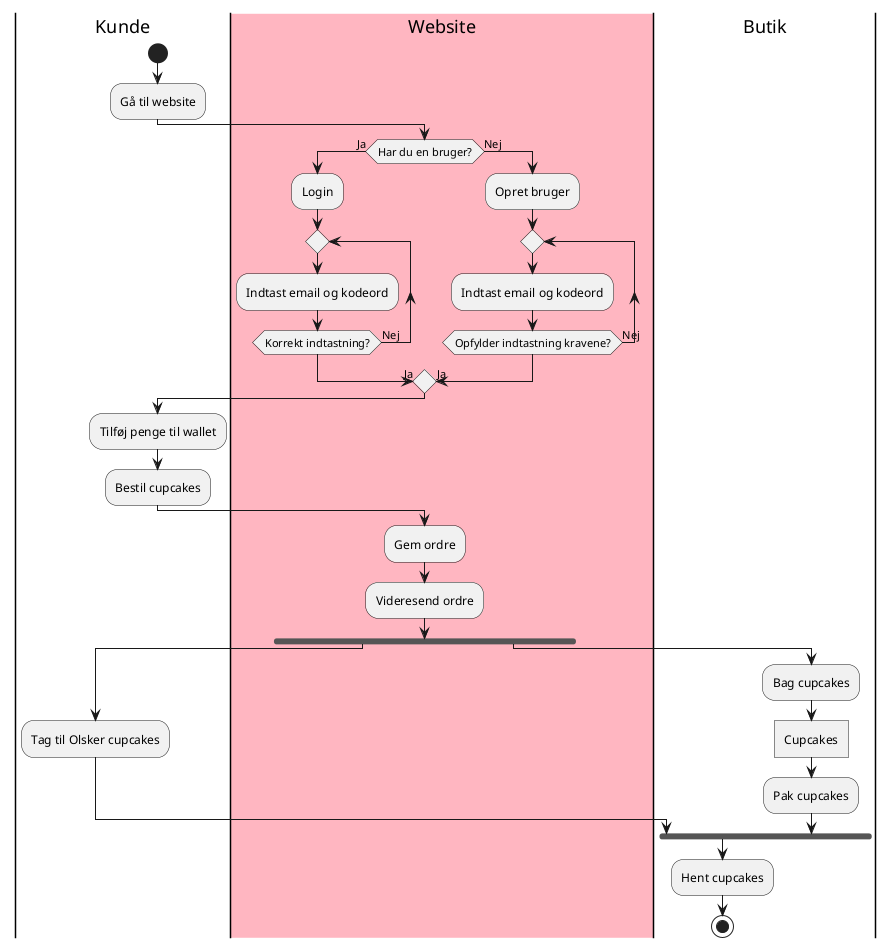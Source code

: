 @startuml
'https://plantuml.com/activity-diagram-beta

|Kunde|
start
:Gå til website;

|#lightpink|Website|

if (Har du en bruger?) then (Ja)
->Ja;
:Login;
repeat
:Indtast email og kodeord;
repeat while (Korrekt indtastning?) is (Nej)
->Ja;
else (Nej)
:Opret bruger;
repeat
:Indtast email og kodeord;
repeat while (Opfylder indtastning kravene?) is (Nej)
->Ja;
endif

|Kunde|
:Tilføj penge til wallet;
:Bestil cupcakes;

|Website|
:Gem ordre;
:Videresend ordre;

fork
|Kunde|
:Tag til Olsker cupcakes;
fork again
|Butik|
:Bag cupcakes;
:Cupcakes]
:Pak cupcakes;
end fork
:Hent cupcakes;


stop

@enduml
